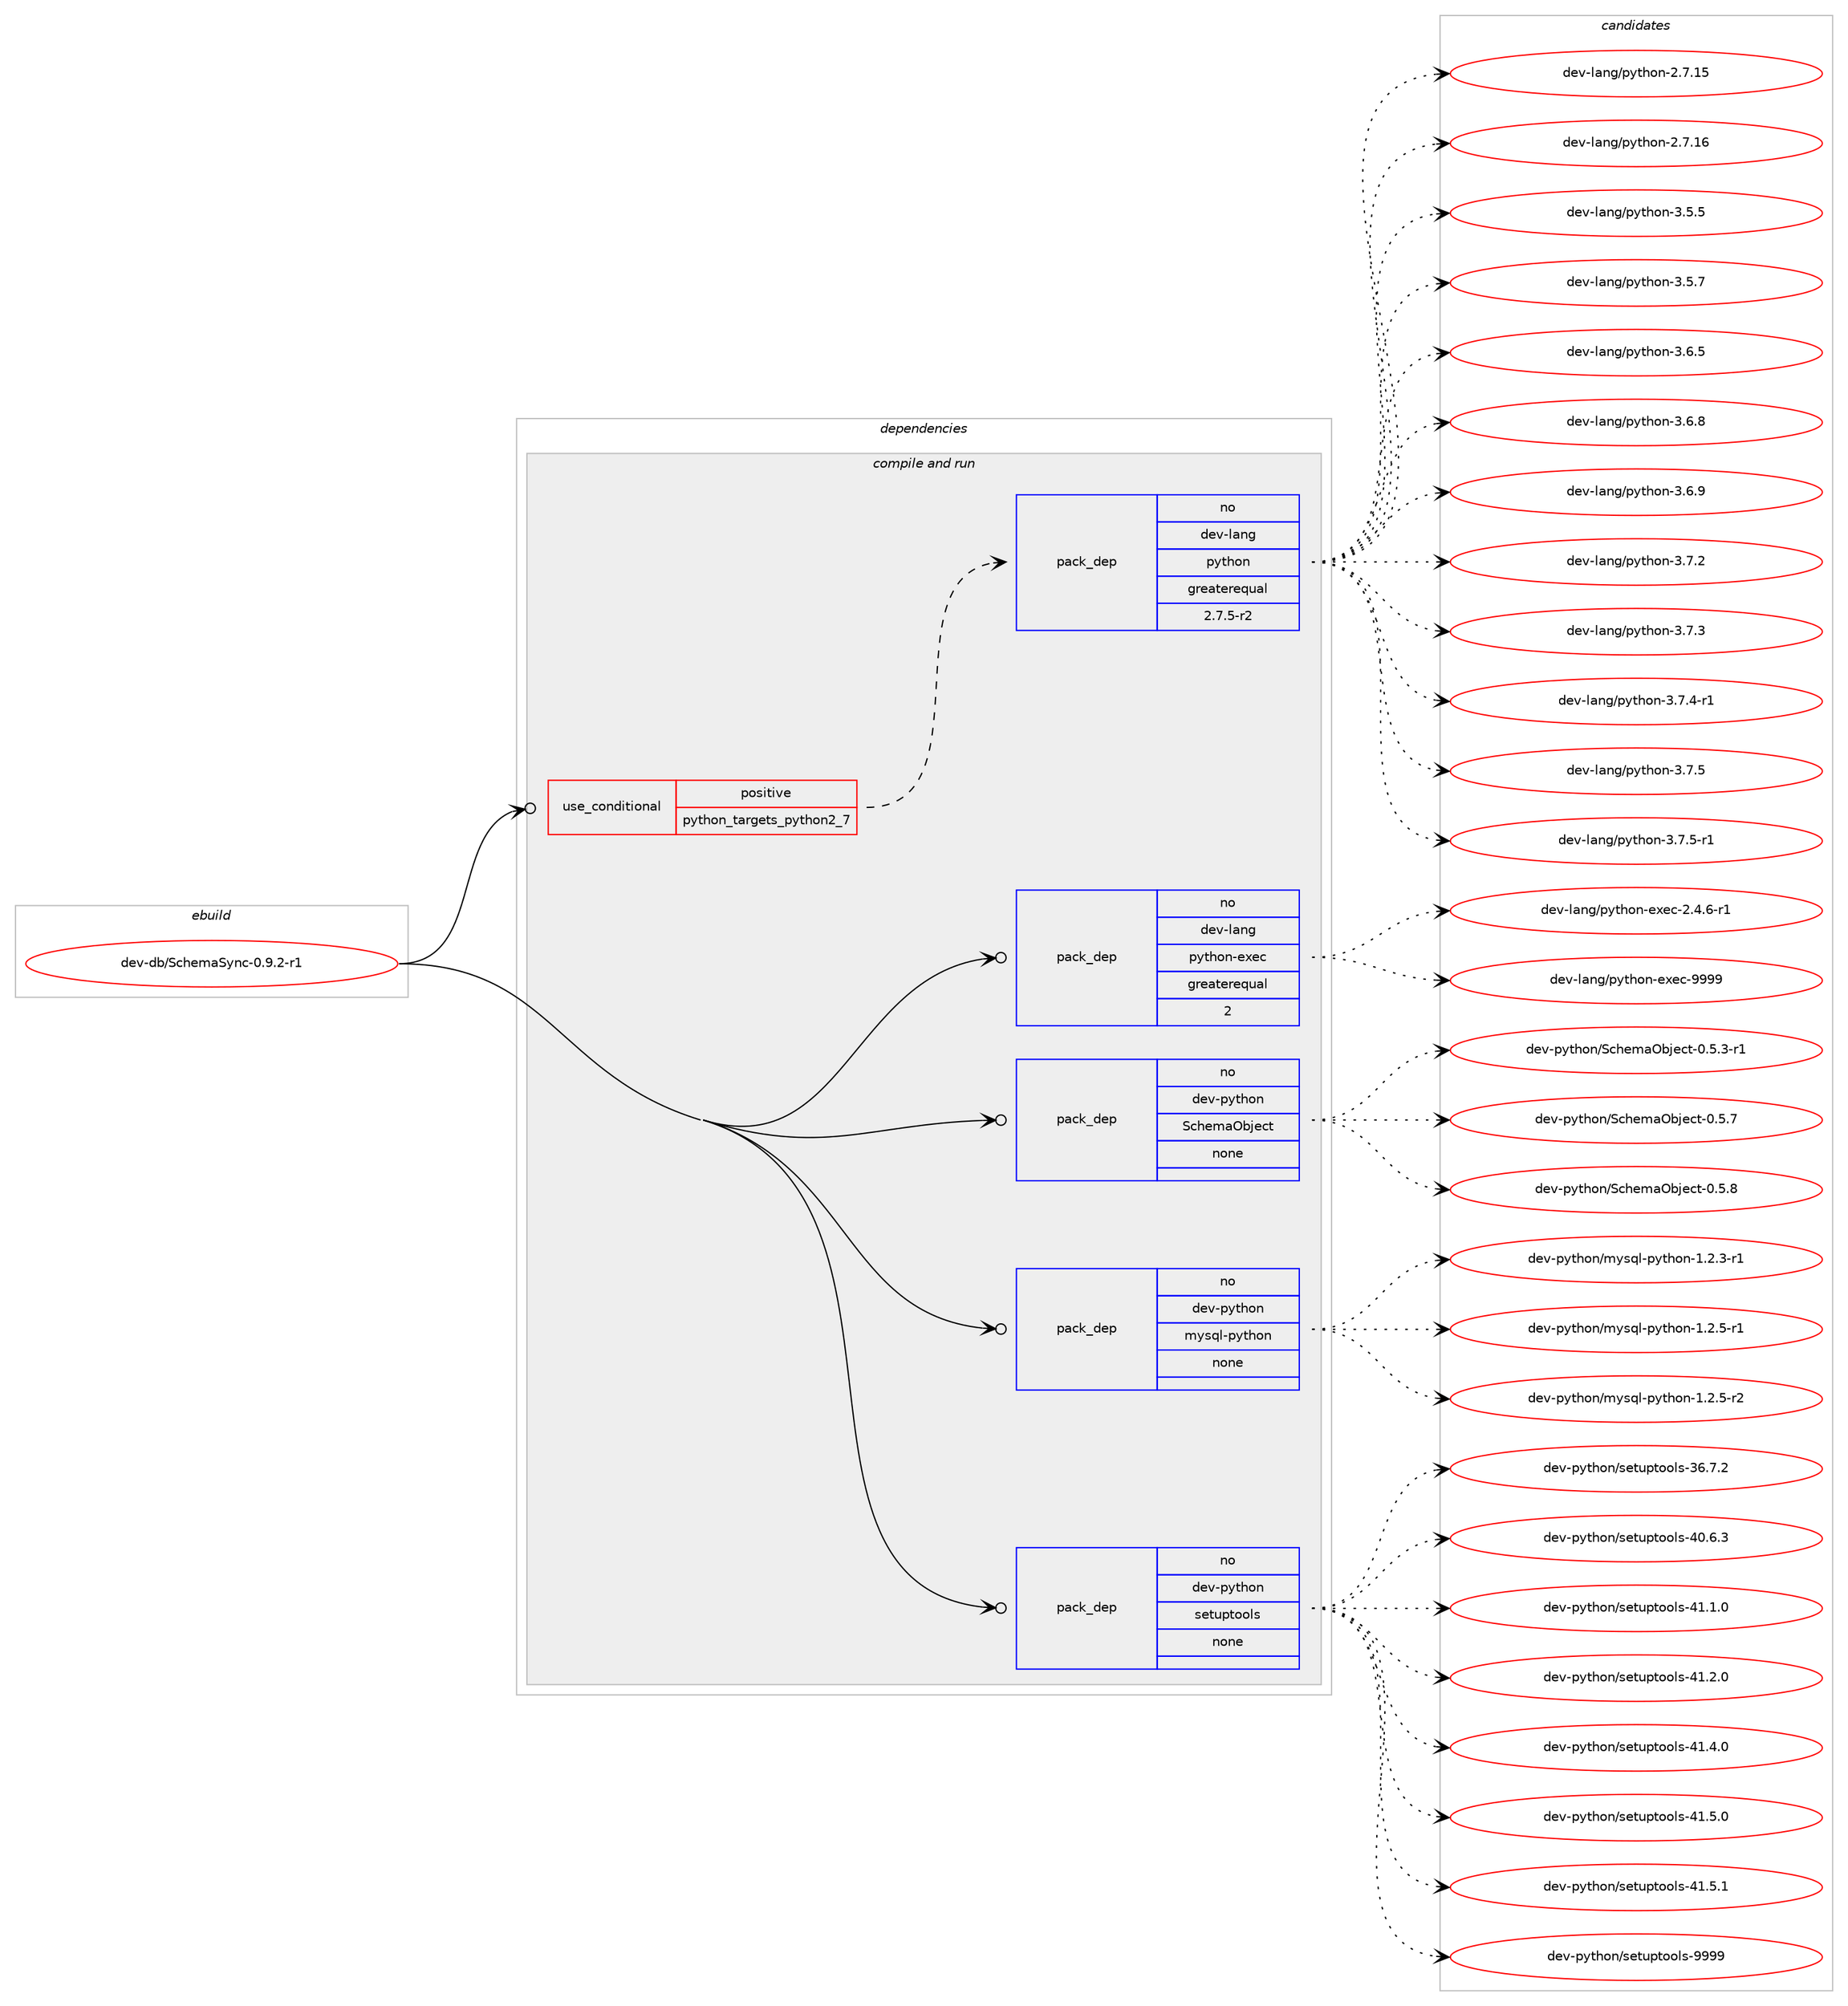 digraph prolog {

# *************
# Graph options
# *************

newrank=true;
concentrate=true;
compound=true;
graph [rankdir=LR,fontname=Helvetica,fontsize=10,ranksep=1.5];#, ranksep=2.5, nodesep=0.2];
edge  [arrowhead=vee];
node  [fontname=Helvetica,fontsize=10];

# **********
# The ebuild
# **********

subgraph cluster_leftcol {
color=gray;
rank=same;
label=<<i>ebuild</i>>;
id [label="dev-db/SchemaSync-0.9.2-r1", color=red, width=4, href="../dev-db/SchemaSync-0.9.2-r1.svg"];
}

# ****************
# The dependencies
# ****************

subgraph cluster_midcol {
color=gray;
label=<<i>dependencies</i>>;
subgraph cluster_compile {
fillcolor="#eeeeee";
style=filled;
label=<<i>compile</i>>;
}
subgraph cluster_compileandrun {
fillcolor="#eeeeee";
style=filled;
label=<<i>compile and run</i>>;
subgraph cond122455 {
dependency517384 [label=<<TABLE BORDER="0" CELLBORDER="1" CELLSPACING="0" CELLPADDING="4"><TR><TD ROWSPAN="3" CELLPADDING="10">use_conditional</TD></TR><TR><TD>positive</TD></TR><TR><TD>python_targets_python2_7</TD></TR></TABLE>>, shape=none, color=red];
subgraph pack385338 {
dependency517385 [label=<<TABLE BORDER="0" CELLBORDER="1" CELLSPACING="0" CELLPADDING="4" WIDTH="220"><TR><TD ROWSPAN="6" CELLPADDING="30">pack_dep</TD></TR><TR><TD WIDTH="110">no</TD></TR><TR><TD>dev-lang</TD></TR><TR><TD>python</TD></TR><TR><TD>greaterequal</TD></TR><TR><TD>2.7.5-r2</TD></TR></TABLE>>, shape=none, color=blue];
}
dependency517384:e -> dependency517385:w [weight=20,style="dashed",arrowhead="vee"];
}
id:e -> dependency517384:w [weight=20,style="solid",arrowhead="odotvee"];
subgraph pack385339 {
dependency517386 [label=<<TABLE BORDER="0" CELLBORDER="1" CELLSPACING="0" CELLPADDING="4" WIDTH="220"><TR><TD ROWSPAN="6" CELLPADDING="30">pack_dep</TD></TR><TR><TD WIDTH="110">no</TD></TR><TR><TD>dev-lang</TD></TR><TR><TD>python-exec</TD></TR><TR><TD>greaterequal</TD></TR><TR><TD>2</TD></TR></TABLE>>, shape=none, color=blue];
}
id:e -> dependency517386:w [weight=20,style="solid",arrowhead="odotvee"];
subgraph pack385340 {
dependency517387 [label=<<TABLE BORDER="0" CELLBORDER="1" CELLSPACING="0" CELLPADDING="4" WIDTH="220"><TR><TD ROWSPAN="6" CELLPADDING="30">pack_dep</TD></TR><TR><TD WIDTH="110">no</TD></TR><TR><TD>dev-python</TD></TR><TR><TD>SchemaObject</TD></TR><TR><TD>none</TD></TR><TR><TD></TD></TR></TABLE>>, shape=none, color=blue];
}
id:e -> dependency517387:w [weight=20,style="solid",arrowhead="odotvee"];
subgraph pack385341 {
dependency517388 [label=<<TABLE BORDER="0" CELLBORDER="1" CELLSPACING="0" CELLPADDING="4" WIDTH="220"><TR><TD ROWSPAN="6" CELLPADDING="30">pack_dep</TD></TR><TR><TD WIDTH="110">no</TD></TR><TR><TD>dev-python</TD></TR><TR><TD>mysql-python</TD></TR><TR><TD>none</TD></TR><TR><TD></TD></TR></TABLE>>, shape=none, color=blue];
}
id:e -> dependency517388:w [weight=20,style="solid",arrowhead="odotvee"];
subgraph pack385342 {
dependency517389 [label=<<TABLE BORDER="0" CELLBORDER="1" CELLSPACING="0" CELLPADDING="4" WIDTH="220"><TR><TD ROWSPAN="6" CELLPADDING="30">pack_dep</TD></TR><TR><TD WIDTH="110">no</TD></TR><TR><TD>dev-python</TD></TR><TR><TD>setuptools</TD></TR><TR><TD>none</TD></TR><TR><TD></TD></TR></TABLE>>, shape=none, color=blue];
}
id:e -> dependency517389:w [weight=20,style="solid",arrowhead="odotvee"];
}
subgraph cluster_run {
fillcolor="#eeeeee";
style=filled;
label=<<i>run</i>>;
}
}

# **************
# The candidates
# **************

subgraph cluster_choices {
rank=same;
color=gray;
label=<<i>candidates</i>>;

subgraph choice385338 {
color=black;
nodesep=1;
choice10010111845108971101034711212111610411111045504655464953 [label="dev-lang/python-2.7.15", color=red, width=4,href="../dev-lang/python-2.7.15.svg"];
choice10010111845108971101034711212111610411111045504655464954 [label="dev-lang/python-2.7.16", color=red, width=4,href="../dev-lang/python-2.7.16.svg"];
choice100101118451089711010347112121116104111110455146534653 [label="dev-lang/python-3.5.5", color=red, width=4,href="../dev-lang/python-3.5.5.svg"];
choice100101118451089711010347112121116104111110455146534655 [label="dev-lang/python-3.5.7", color=red, width=4,href="../dev-lang/python-3.5.7.svg"];
choice100101118451089711010347112121116104111110455146544653 [label="dev-lang/python-3.6.5", color=red, width=4,href="../dev-lang/python-3.6.5.svg"];
choice100101118451089711010347112121116104111110455146544656 [label="dev-lang/python-3.6.8", color=red, width=4,href="../dev-lang/python-3.6.8.svg"];
choice100101118451089711010347112121116104111110455146544657 [label="dev-lang/python-3.6.9", color=red, width=4,href="../dev-lang/python-3.6.9.svg"];
choice100101118451089711010347112121116104111110455146554650 [label="dev-lang/python-3.7.2", color=red, width=4,href="../dev-lang/python-3.7.2.svg"];
choice100101118451089711010347112121116104111110455146554651 [label="dev-lang/python-3.7.3", color=red, width=4,href="../dev-lang/python-3.7.3.svg"];
choice1001011184510897110103471121211161041111104551465546524511449 [label="dev-lang/python-3.7.4-r1", color=red, width=4,href="../dev-lang/python-3.7.4-r1.svg"];
choice100101118451089711010347112121116104111110455146554653 [label="dev-lang/python-3.7.5", color=red, width=4,href="../dev-lang/python-3.7.5.svg"];
choice1001011184510897110103471121211161041111104551465546534511449 [label="dev-lang/python-3.7.5-r1", color=red, width=4,href="../dev-lang/python-3.7.5-r1.svg"];
dependency517385:e -> choice10010111845108971101034711212111610411111045504655464953:w [style=dotted,weight="100"];
dependency517385:e -> choice10010111845108971101034711212111610411111045504655464954:w [style=dotted,weight="100"];
dependency517385:e -> choice100101118451089711010347112121116104111110455146534653:w [style=dotted,weight="100"];
dependency517385:e -> choice100101118451089711010347112121116104111110455146534655:w [style=dotted,weight="100"];
dependency517385:e -> choice100101118451089711010347112121116104111110455146544653:w [style=dotted,weight="100"];
dependency517385:e -> choice100101118451089711010347112121116104111110455146544656:w [style=dotted,weight="100"];
dependency517385:e -> choice100101118451089711010347112121116104111110455146544657:w [style=dotted,weight="100"];
dependency517385:e -> choice100101118451089711010347112121116104111110455146554650:w [style=dotted,weight="100"];
dependency517385:e -> choice100101118451089711010347112121116104111110455146554651:w [style=dotted,weight="100"];
dependency517385:e -> choice1001011184510897110103471121211161041111104551465546524511449:w [style=dotted,weight="100"];
dependency517385:e -> choice100101118451089711010347112121116104111110455146554653:w [style=dotted,weight="100"];
dependency517385:e -> choice1001011184510897110103471121211161041111104551465546534511449:w [style=dotted,weight="100"];
}
subgraph choice385339 {
color=black;
nodesep=1;
choice10010111845108971101034711212111610411111045101120101994550465246544511449 [label="dev-lang/python-exec-2.4.6-r1", color=red, width=4,href="../dev-lang/python-exec-2.4.6-r1.svg"];
choice10010111845108971101034711212111610411111045101120101994557575757 [label="dev-lang/python-exec-9999", color=red, width=4,href="../dev-lang/python-exec-9999.svg"];
dependency517386:e -> choice10010111845108971101034711212111610411111045101120101994550465246544511449:w [style=dotted,weight="100"];
dependency517386:e -> choice10010111845108971101034711212111610411111045101120101994557575757:w [style=dotted,weight="100"];
}
subgraph choice385340 {
color=black;
nodesep=1;
choice10010111845112121116104111110478399104101109977998106101991164548465346514511449 [label="dev-python/SchemaObject-0.5.3-r1", color=red, width=4,href="../dev-python/SchemaObject-0.5.3-r1.svg"];
choice1001011184511212111610411111047839910410110997799810610199116454846534655 [label="dev-python/SchemaObject-0.5.7", color=red, width=4,href="../dev-python/SchemaObject-0.5.7.svg"];
choice1001011184511212111610411111047839910410110997799810610199116454846534656 [label="dev-python/SchemaObject-0.5.8", color=red, width=4,href="../dev-python/SchemaObject-0.5.8.svg"];
dependency517387:e -> choice10010111845112121116104111110478399104101109977998106101991164548465346514511449:w [style=dotted,weight="100"];
dependency517387:e -> choice1001011184511212111610411111047839910410110997799810610199116454846534655:w [style=dotted,weight="100"];
dependency517387:e -> choice1001011184511212111610411111047839910410110997799810610199116454846534656:w [style=dotted,weight="100"];
}
subgraph choice385341 {
color=black;
nodesep=1;
choice1001011184511212111610411111047109121115113108451121211161041111104549465046514511449 [label="dev-python/mysql-python-1.2.3-r1", color=red, width=4,href="../dev-python/mysql-python-1.2.3-r1.svg"];
choice1001011184511212111610411111047109121115113108451121211161041111104549465046534511449 [label="dev-python/mysql-python-1.2.5-r1", color=red, width=4,href="../dev-python/mysql-python-1.2.5-r1.svg"];
choice1001011184511212111610411111047109121115113108451121211161041111104549465046534511450 [label="dev-python/mysql-python-1.2.5-r2", color=red, width=4,href="../dev-python/mysql-python-1.2.5-r2.svg"];
dependency517388:e -> choice1001011184511212111610411111047109121115113108451121211161041111104549465046514511449:w [style=dotted,weight="100"];
dependency517388:e -> choice1001011184511212111610411111047109121115113108451121211161041111104549465046534511449:w [style=dotted,weight="100"];
dependency517388:e -> choice1001011184511212111610411111047109121115113108451121211161041111104549465046534511450:w [style=dotted,weight="100"];
}
subgraph choice385342 {
color=black;
nodesep=1;
choice100101118451121211161041111104711510111611711211611111110811545515446554650 [label="dev-python/setuptools-36.7.2", color=red, width=4,href="../dev-python/setuptools-36.7.2.svg"];
choice100101118451121211161041111104711510111611711211611111110811545524846544651 [label="dev-python/setuptools-40.6.3", color=red, width=4,href="../dev-python/setuptools-40.6.3.svg"];
choice100101118451121211161041111104711510111611711211611111110811545524946494648 [label="dev-python/setuptools-41.1.0", color=red, width=4,href="../dev-python/setuptools-41.1.0.svg"];
choice100101118451121211161041111104711510111611711211611111110811545524946504648 [label="dev-python/setuptools-41.2.0", color=red, width=4,href="../dev-python/setuptools-41.2.0.svg"];
choice100101118451121211161041111104711510111611711211611111110811545524946524648 [label="dev-python/setuptools-41.4.0", color=red, width=4,href="../dev-python/setuptools-41.4.0.svg"];
choice100101118451121211161041111104711510111611711211611111110811545524946534648 [label="dev-python/setuptools-41.5.0", color=red, width=4,href="../dev-python/setuptools-41.5.0.svg"];
choice100101118451121211161041111104711510111611711211611111110811545524946534649 [label="dev-python/setuptools-41.5.1", color=red, width=4,href="../dev-python/setuptools-41.5.1.svg"];
choice10010111845112121116104111110471151011161171121161111111081154557575757 [label="dev-python/setuptools-9999", color=red, width=4,href="../dev-python/setuptools-9999.svg"];
dependency517389:e -> choice100101118451121211161041111104711510111611711211611111110811545515446554650:w [style=dotted,weight="100"];
dependency517389:e -> choice100101118451121211161041111104711510111611711211611111110811545524846544651:w [style=dotted,weight="100"];
dependency517389:e -> choice100101118451121211161041111104711510111611711211611111110811545524946494648:w [style=dotted,weight="100"];
dependency517389:e -> choice100101118451121211161041111104711510111611711211611111110811545524946504648:w [style=dotted,weight="100"];
dependency517389:e -> choice100101118451121211161041111104711510111611711211611111110811545524946524648:w [style=dotted,weight="100"];
dependency517389:e -> choice100101118451121211161041111104711510111611711211611111110811545524946534648:w [style=dotted,weight="100"];
dependency517389:e -> choice100101118451121211161041111104711510111611711211611111110811545524946534649:w [style=dotted,weight="100"];
dependency517389:e -> choice10010111845112121116104111110471151011161171121161111111081154557575757:w [style=dotted,weight="100"];
}
}

}
